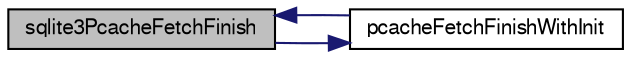 digraph "sqlite3PcacheFetchFinish"
{
  edge [fontname="FreeSans",fontsize="10",labelfontname="FreeSans",labelfontsize="10"];
  node [fontname="FreeSans",fontsize="10",shape=record];
  rankdir="LR";
  Node652667 [label="sqlite3PcacheFetchFinish",height=0.2,width=0.4,color="black", fillcolor="grey75", style="filled", fontcolor="black"];
  Node652667 -> Node652668 [color="midnightblue",fontsize="10",style="solid",fontname="FreeSans"];
  Node652668 [label="pcacheFetchFinishWithInit",height=0.2,width=0.4,color="black", fillcolor="white", style="filled",URL="$sqlite3_8c.html#aa202d18b38a90f758ff6ccfc956920eb"];
  Node652668 -> Node652667 [color="midnightblue",fontsize="10",style="solid",fontname="FreeSans"];
}
